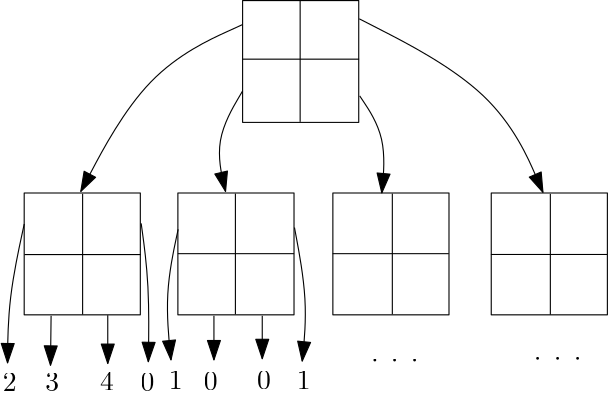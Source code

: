 <?xml version="1.0"?>
<!DOCTYPE ipe SYSTEM "ipe.dtd">
<ipe version="70005" creator="Ipe 7.1.3">
<info created="D:20140330195453" modified="D:20140401105305"/>
<ipestyle name="basic">
<symbol name="arrow/arc(spx)">
<path stroke="sym-stroke" fill="sym-stroke" pen="sym-pen">
0 0 m
-1 0.333 l
-1 -0.333 l
h
</path>
</symbol>
<symbol name="arrow/farc(spx)">
<path stroke="sym-stroke" fill="white" pen="sym-pen">
0 0 m
-1 0.333 l
-1 -0.333 l
h
</path>
</symbol>
<symbol name="mark/circle(sx)" transformations="translations">
<path fill="sym-stroke">
0.6 0 0 0.6 0 0 e
0.4 0 0 0.4 0 0 e
</path>
</symbol>
<symbol name="mark/disk(sx)" transformations="translations">
<path fill="sym-stroke">
0.6 0 0 0.6 0 0 e
</path>
</symbol>
<symbol name="mark/fdisk(sfx)" transformations="translations">
<group>
<path fill="sym-fill">
0.5 0 0 0.5 0 0 e
</path>
<path fill="sym-stroke" fillrule="eofill">
0.6 0 0 0.6 0 0 e
0.4 0 0 0.4 0 0 e
</path>
</group>
</symbol>
<symbol name="mark/box(sx)" transformations="translations">
<path fill="sym-stroke" fillrule="eofill">
-0.6 -0.6 m
0.6 -0.6 l
0.6 0.6 l
-0.6 0.6 l
h
-0.4 -0.4 m
0.4 -0.4 l
0.4 0.4 l
-0.4 0.4 l
h
</path>
</symbol>
<symbol name="mark/square(sx)" transformations="translations">
<path fill="sym-stroke">
-0.6 -0.6 m
0.6 -0.6 l
0.6 0.6 l
-0.6 0.6 l
h
</path>
</symbol>
<symbol name="mark/fsquare(sfx)" transformations="translations">
<group>
<path fill="sym-fill">
-0.5 -0.5 m
0.5 -0.5 l
0.5 0.5 l
-0.5 0.5 l
h
</path>
<path fill="sym-stroke" fillrule="eofill">
-0.6 -0.6 m
0.6 -0.6 l
0.6 0.6 l
-0.6 0.6 l
h
-0.4 -0.4 m
0.4 -0.4 l
0.4 0.4 l
-0.4 0.4 l
h
</path>
</group>
</symbol>
<symbol name="mark/cross(sx)" transformations="translations">
<group>
<path fill="sym-stroke">
-0.43 -0.57 m
0.57 0.43 l
0.43 0.57 l
-0.57 -0.43 l
h
</path>
<path fill="sym-stroke">
-0.43 0.57 m
0.57 -0.43 l
0.43 -0.57 l
-0.57 0.43 l
h
</path>
</group>
</symbol>
<symbol name="arrow/fnormal(spx)">
<path stroke="sym-stroke" fill="white" pen="sym-pen">
0 0 m
-1 0.333 l
-1 -0.333 l
h
</path>
</symbol>
<symbol name="arrow/pointed(spx)">
<path stroke="sym-stroke" fill="sym-stroke" pen="sym-pen">
0 0 m
-1 0.333 l
-0.8 0 l
-1 -0.333 l
h
</path>
</symbol>
<symbol name="arrow/fpointed(spx)">
<path stroke="sym-stroke" fill="white" pen="sym-pen">
0 0 m
-1 0.333 l
-0.8 0 l
-1 -0.333 l
h
</path>
</symbol>
<symbol name="arrow/linear(spx)">
<path stroke="sym-stroke" pen="sym-pen">
-1 0.333 m
0 0 l
-1 -0.333 l
</path>
</symbol>
<symbol name="arrow/fdouble(spx)">
<path stroke="sym-stroke" fill="white" pen="sym-pen">
0 0 m
-1 0.333 l
-1 -0.333 l
h
-1 0 m
-2 0.333 l
-2 -0.333 l
h
</path>
</symbol>
<symbol name="arrow/double(spx)">
<path stroke="sym-stroke" fill="sym-stroke" pen="sym-pen">
0 0 m
-1 0.333 l
-1 -0.333 l
h
-1 0 m
-2 0.333 l
-2 -0.333 l
h
</path>
</symbol>
<pen name="heavier" value="0.8"/>
<pen name="fat" value="1.2"/>
<pen name="ultrafat" value="2"/>
<symbolsize name="large" value="5"/>
<symbolsize name="small" value="2"/>
<symbolsize name="tiny" value="1.1"/>
<arrowsize name="large" value="10"/>
<arrowsize name="small" value="5"/>
<arrowsize name="tiny" value="3"/>
<color name="red" value="1 0 0"/>
<color name="green" value="0 1 0"/>
<color name="blue" value="0 0 1"/>
<color name="yellow" value="1 1 0"/>
<color name="orange" value="1 0.647 0"/>
<color name="gold" value="1 0.843 0"/>
<color name="purple" value="0.627 0.125 0.941"/>
<color name="gray" value="0.745"/>
<color name="brown" value="0.647 0.165 0.165"/>
<color name="navy" value="0 0 0.502"/>
<color name="pink" value="1 0.753 0.796"/>
<color name="seagreen" value="0.18 0.545 0.341"/>
<color name="turquoise" value="0.251 0.878 0.816"/>
<color name="violet" value="0.933 0.51 0.933"/>
<color name="darkblue" value="0 0 0.545"/>
<color name="darkcyan" value="0 0.545 0.545"/>
<color name="darkgray" value="0.663"/>
<color name="darkgreen" value="0 0.392 0"/>
<color name="darkmagenta" value="0.545 0 0.545"/>
<color name="darkorange" value="1 0.549 0"/>
<color name="darkred" value="0.545 0 0"/>
<color name="lightblue" value="0.678 0.847 0.902"/>
<color name="lightcyan" value="0.878 1 1"/>
<color name="lightgray" value="0.827"/>
<color name="lightgreen" value="0.565 0.933 0.565"/>
<color name="lightyellow" value="1 1 0.878"/>
<dashstyle name="dashed" value="[4] 0"/>
<dashstyle name="dotted" value="[1 3] 0"/>
<dashstyle name="dash dotted" value="[4 2 1 2] 0"/>
<dashstyle name="dash dot dotted" value="[4 2 1 2 1 2] 0"/>
<textsize name="large" value="\large"/>
<textsize name="small" value="\small"/>
<textsize name="tiny" value="\tiny"/>
<textsize name="Large" value="\Large"/>
<textsize name="LARGE" value="\LARGE"/>
<textsize name="huge" value="\huge"/>
<textsize name="Huge" value="\Huge"/>
<textsize name="footnote" value="\footnotesize"/>
<textstyle name="center" begin="\begin{center}" end="\end{center}"/>
<textstyle name="itemize" begin="\begin{itemize}" end="\end{itemize}"/>
<textstyle name="item" begin="\begin{itemize}\item{}" end="\end{itemize}"/>
<gridsize name="4 pts" value="4"/>
<gridsize name="8 pts (~3 mm)" value="8"/>
<gridsize name="16 pts (~6 mm)" value="16"/>
<gridsize name="32 pts (~12 mm)" value="32"/>
<gridsize name="10 pts (~3.5 mm)" value="10"/>
<gridsize name="20 pts (~7 mm)" value="20"/>
<gridsize name="14 pts (~5 mm)" value="14"/>
<gridsize name="28 pts (~10 mm)" value="28"/>
<gridsize name="56 pts (~20 mm)" value="56"/>
<anglesize name="90 deg" value="90"/>
<anglesize name="60 deg" value="60"/>
<anglesize name="45 deg" value="45"/>
<anglesize name="30 deg" value="30"/>
<anglesize name="22.5 deg" value="22.5"/>
<tiling name="falling" angle="-60" step="4" width="1"/>
<tiling name="rising" angle="30" step="4" width="1"/>
</ipestyle>
<page>
<layer name="alpha"/>
<view layers="alpha" active="alpha"/>
<path layer="alpha" matrix="1 0 0 1 0.837548 -1.17257" stroke="black">
199.494 769.982 m
199.494 726.119 l
241.301 726.119 l
241.301 769.982 l
h
</path>
<path matrix="1 0 0 1 -77.7901 -70.4534" stroke="black">
199.494 769.982 m
199.494 726.119 l
241.301 726.119 l
241.301 769.982 l
h
</path>
<path stroke="black" arrow="normal/normal">
200.323 760.168 m
165.377 744.228
142.079 700.084 s
</path>
<path matrix="1 0 0 1 -22.4602 -70.4529" stroke="black">
199.494 769.982 m
199.494 726.119 l
241.301 726.119 l
241.301 769.982 l
h
</path>
<path matrix="1 0 0 1 33.3323 -70.4526" stroke="black">
199.494 769.982 m
199.494 726.119 l
241.301 726.119 l
241.301 769.982 l
h
</path>
<path matrix="1 0 0 1 90.3503 -70.4523" stroke="black">
199.494 769.982 m
199.494 726.119 l
241.301 726.119 l
241.301 769.982 l
h
</path>
<path stroke="black" arrow="normal/normal">
200.323 736.257 m
189.901 718.477
194.192 700.084 s
</path>
<path matrix="1 0 0 1 -0.762376 -1.14356" stroke="black" arrow="normal/normal">
243.241 735.644 m
253.05 720.93
251.211 700.697 s
</path>
<path matrix="1 0 0 1 1.48663 -0.165181" stroke="black">
141.25 699.412 m
141.25 655.955 l
141.25 655.955 l
</path>
<path matrix="1 0 0 1 112.984 -0.0975074" stroke="black">
141.25 699.412 m
141.25 655.955 l
141.25 655.955 l
</path>
<path matrix="1 0 0 1 56.4903 -0.0977863" stroke="black">
141.25 699.412 m
141.25 655.955 l
141.25 655.955 l
</path>
<path matrix="1 0 0 1 169.869 -0.195869" stroke="black">
141.25 699.412 m
141.25 655.955 l
141.25 655.955 l
</path>
<path stroke="black" arrow="normal/normal">
242.32 762.238 m
292.568 736.47
308.459 699.75 s
</path>
<path stroke="black">
221.048 768.737 m
221.048 725.13 l
221.048 725.13 l
</path>
<path stroke="black">
200.401 747.714 m
242.279 747.714 l
242.279 747.714 l
</path>
<path matrix="1 0 0 1 0 0.254125" stroke="black">
121.804 677.104 m
163.637 677.104 l
163.637 677.104 l
</path>
<path matrix="1 0 0 1 55.2234 0.58663" stroke="black">
121.804 677.104 m
163.637 677.104 l
163.637 677.104 l
</path>
<path matrix="1 0 0 1 110.936 0.586931" stroke="black">
121.804 677.104 m
163.637 677.104 l
163.637 677.104 l
</path>
<path matrix="1 0 0 1 167.919 0.293243" stroke="black">
121.804 677.104 m
163.637 677.104 l
163.637 677.104 l
</path>
<path stroke="black" arrow="normal/normal">
131.389 655.317 m
131.174 637.494 l
</path>
<path stroke="black" arrow="normal/normal">
151.789 655.532 m
151.789 638.138 l
</path>
<path stroke="black" arrow="normal/normal">
121.726 688.386 m
115.928 661.544
115.713 638.353 s
</path>
<path stroke="black" arrow="normal/normal">
163.814 688.601 m
166.821 666.698
166.391 638.782 s
</path>
<text matrix="1 0 0 1 52.825 -45.0945" transformations="translations" pos="61.1706 673.355" stroke="black" type="label" width="4.981" height="6.42" depth="0" valign="baseline">2</text>
<text matrix="1 0 0 1 44.0209 -79.667" transformations="translations" pos="85.221 707.927" stroke="black" type="label" width="4.981" height="6.42" depth="0" valign="baseline">3</text>
<text matrix="1 0 0 1 86.968 -89.7596" transformations="translations" pos="76.6316 718.02" stroke="black" type="label" width="4.981" height="6.42" depth="0" valign="baseline">0</text>
<text matrix="1 0 0 1 94.4838 -81.5996" transformations="translations" pos="54.5138 710.074" stroke="black" type="label" width="4.981" height="6.42" depth="0" valign="baseline">4</text>
<path stroke="black" arrow="normal/normal">
177.128 686.454 m
172.189 663.262
174.551 639.426 s
</path>
<path stroke="black" arrow="normal/normal">
219.001 687.098 m
223.94 660.685
221.793 638.997 s
</path>
<path stroke="black" arrow="normal/normal">
190.012 655.317 m
190.012 639.426 l
</path>
<path stroke="black" arrow="normal/normal">
207.406 655.317 m
207.406 639.856 l
</path>
<text matrix="1 0 0 1 36.2755 20.2104" transformations="translations" pos="150.071 608.29" stroke="black" type="label" width="8.302" height="6.42" depth="0" valign="baseline">0
</text>
<text matrix="1 0 0 1 -8.35987 19.5662" transformations="translations" pos="182.067 609.363" stroke="black" type="label" width="4.981" height="6.42" depth="0" valign="baseline">1</text>
<text matrix="1 0 0 1 4.72419 8.58944" transformations="translations" pos="200.749 620.315" stroke="black" type="label" width="4.981" height="6.42" depth="0" valign="baseline">0</text>
<text matrix="1 0 0 1 1.93262 24.4799" transformations="translations" pos="217.928 604.424" stroke="black" type="label" width="4.981" height="6.42" depth="0" valign="baseline">1</text>
<text matrix="1 0 0 1 2.4956 -0.6239" transformations="translations" pos="244.031 639.463" stroke="black" type="label" width="17.158" height="1.052" depth="0" valign="baseline">. . .</text>
<text matrix="1 0 0 1 6.55096 0.31195" transformations="translations" pos="298.622 639.151" stroke="black" type="label" width="17.158" height="1.052" depth="0" valign="baseline">. . .</text>
</page>
</ipe>
